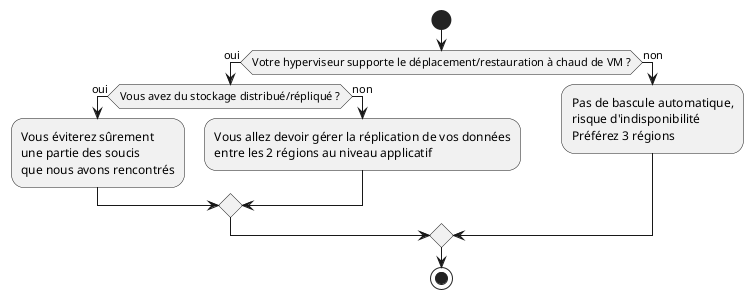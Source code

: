 @startuml

start

if (Votre hyperviseur supporte le déplacement/restauration à chaud de VM ?) then (oui)
    if (Vous avez du stockage distribué/répliqué ?) then (oui)
      :Vous éviterez sûrement\nune partie des soucis \nque nous avons rencontrés;
    else (non)
      :Vous allez devoir gérer la réplication de vos données\nentre les 2 régions au niveau applicatif;
    endif
else (non)
  :Pas de bascule automatique,\nrisque d'indisponibilité\nPréférez 3 régions;
endif

stop

@enduml